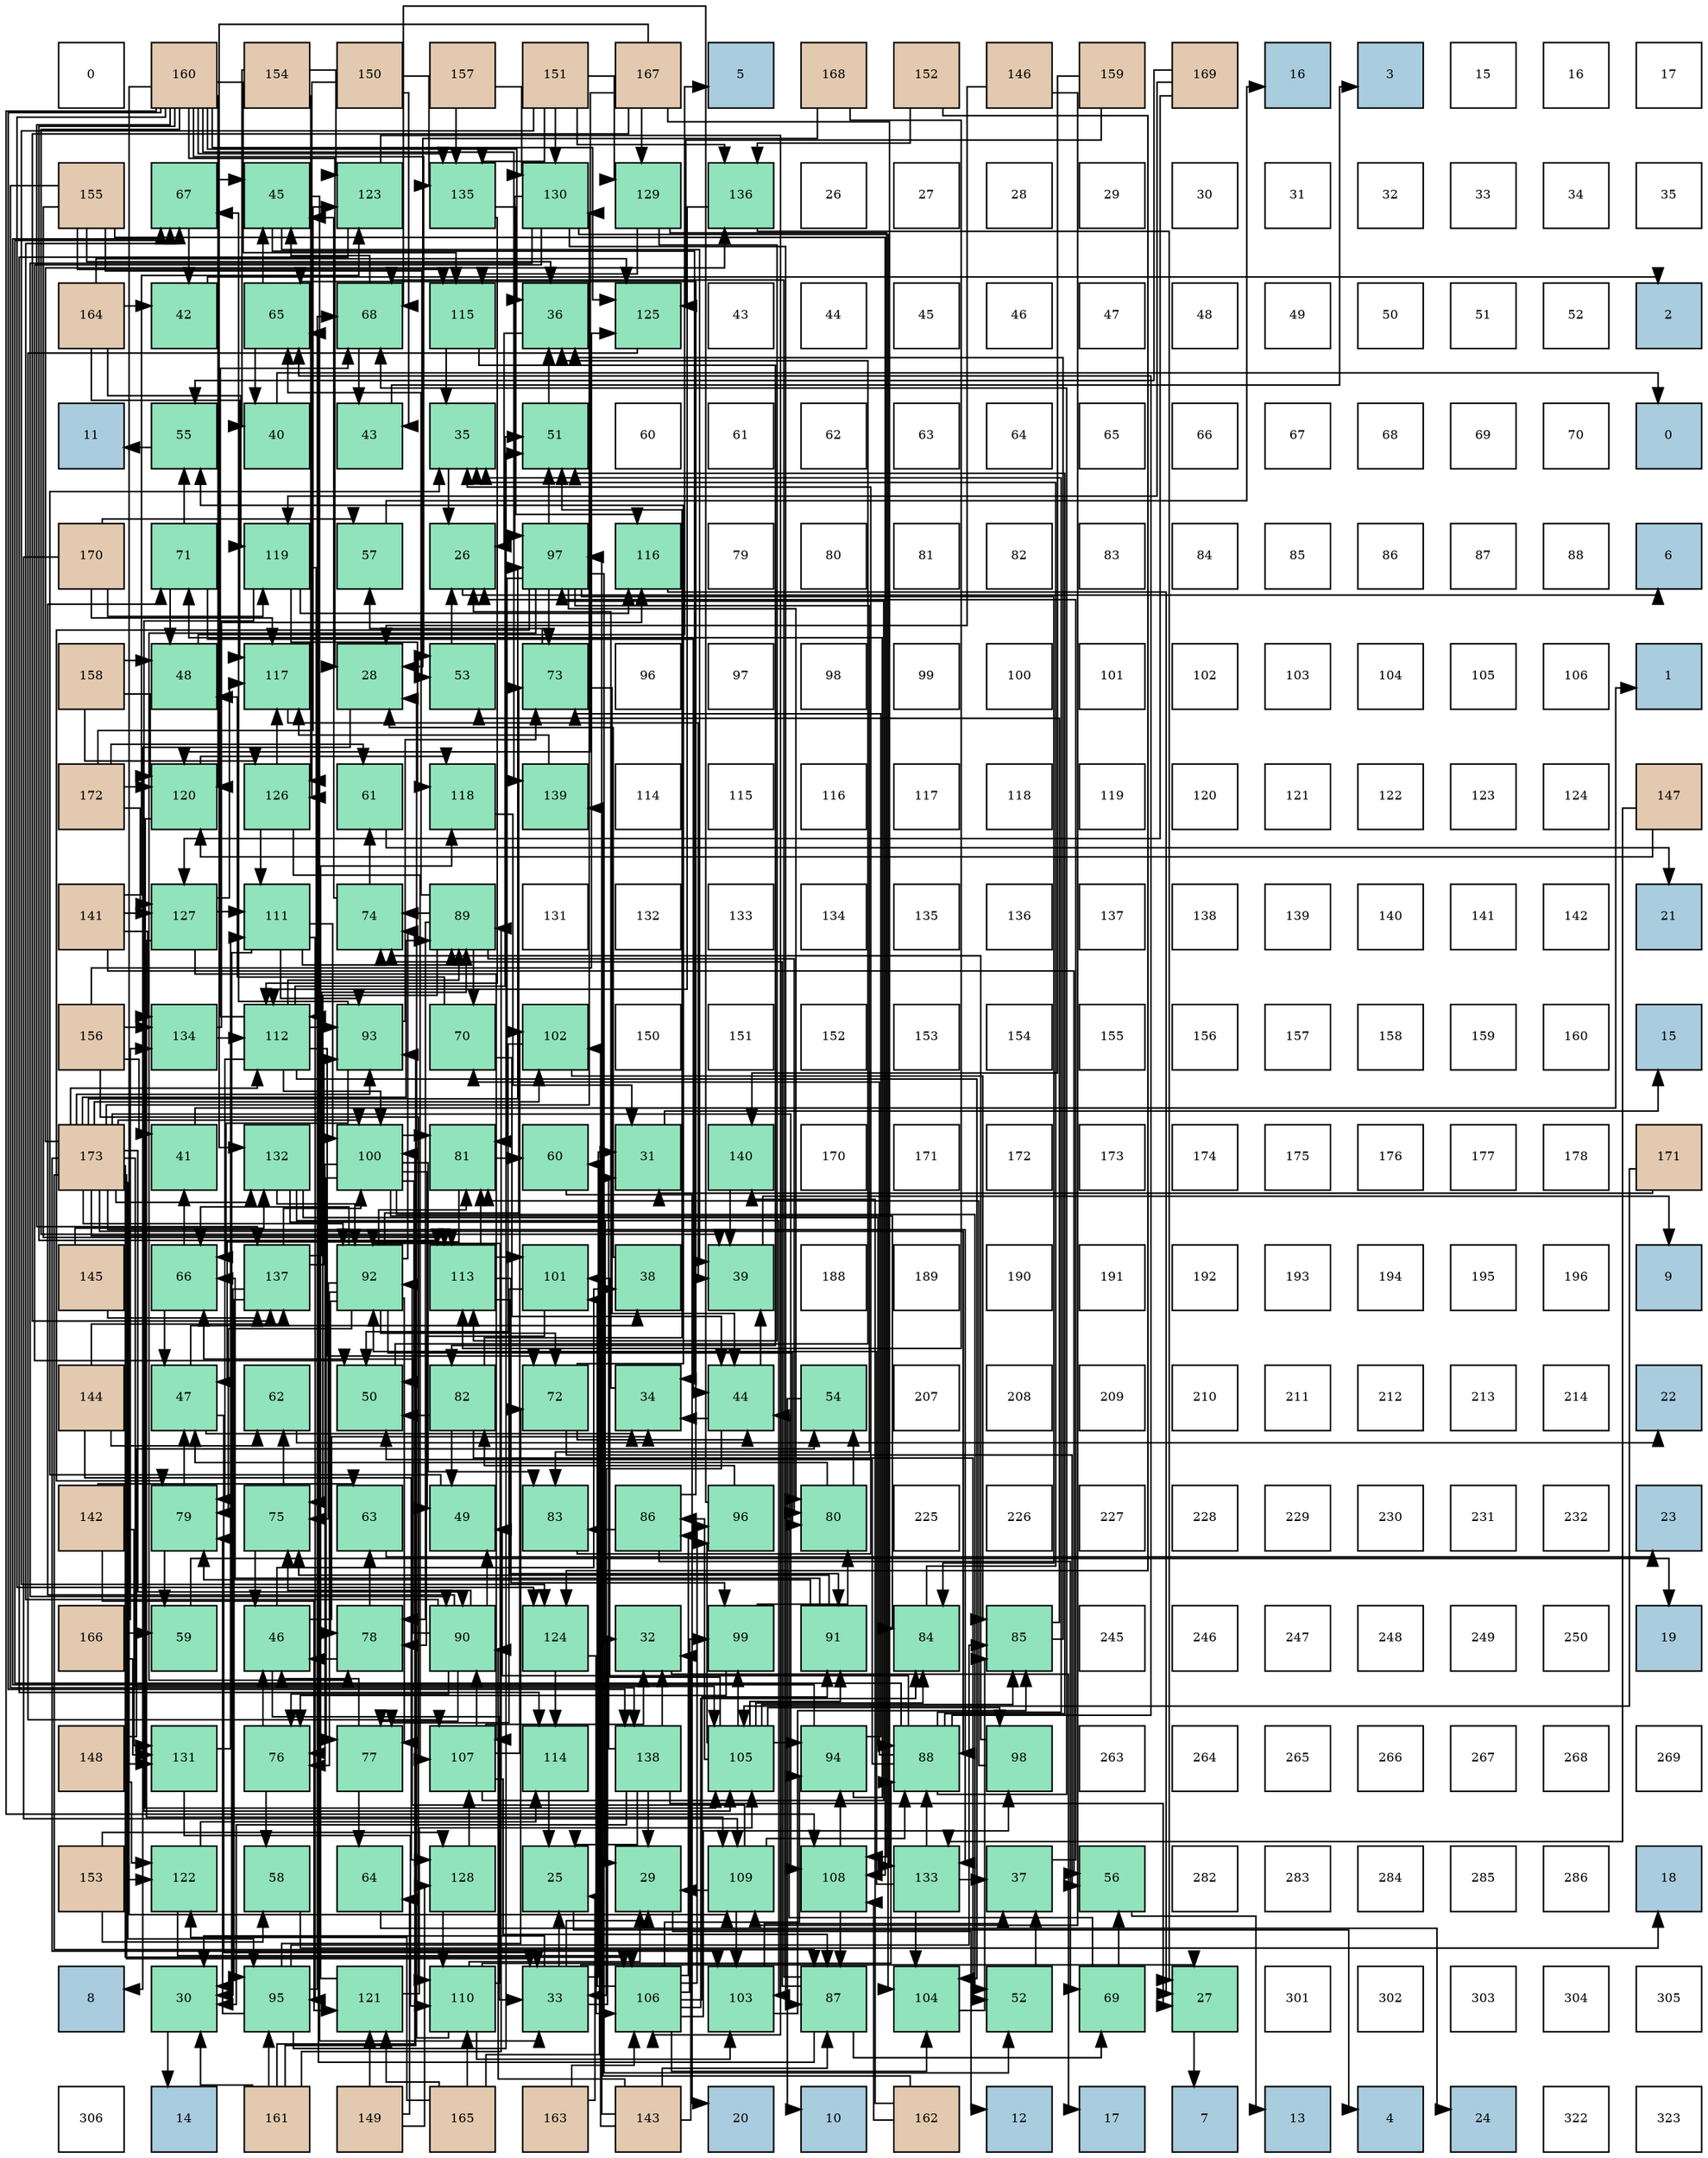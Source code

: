 digraph layout{
 rankdir=TB;
 splines=ortho;
 node [style=filled shape=square fixedsize=true width=0.6];
0[label="0", fontsize=8, fillcolor="#ffffff"];
1[label="160", fontsize=8, fillcolor="#e3c9af"];
2[label="154", fontsize=8, fillcolor="#e3c9af"];
3[label="150", fontsize=8, fillcolor="#e3c9af"];
4[label="157", fontsize=8, fillcolor="#e3c9af"];
5[label="151", fontsize=8, fillcolor="#e3c9af"];
6[label="167", fontsize=8, fillcolor="#e3c9af"];
7[label="5", fontsize=8, fillcolor="#a9ccde"];
8[label="168", fontsize=8, fillcolor="#e3c9af"];
9[label="152", fontsize=8, fillcolor="#e3c9af"];
10[label="146", fontsize=8, fillcolor="#e3c9af"];
11[label="159", fontsize=8, fillcolor="#e3c9af"];
12[label="169", fontsize=8, fillcolor="#e3c9af"];
13[label="16", fontsize=8, fillcolor="#a9ccde"];
14[label="3", fontsize=8, fillcolor="#a9ccde"];
15[label="15", fontsize=8, fillcolor="#ffffff"];
16[label="16", fontsize=8, fillcolor="#ffffff"];
17[label="17", fontsize=8, fillcolor="#ffffff"];
18[label="155", fontsize=8, fillcolor="#e3c9af"];
19[label="67", fontsize=8, fillcolor="#91e3bb"];
20[label="45", fontsize=8, fillcolor="#91e3bb"];
21[label="123", fontsize=8, fillcolor="#91e3bb"];
22[label="135", fontsize=8, fillcolor="#91e3bb"];
23[label="130", fontsize=8, fillcolor="#91e3bb"];
24[label="129", fontsize=8, fillcolor="#91e3bb"];
25[label="136", fontsize=8, fillcolor="#91e3bb"];
26[label="26", fontsize=8, fillcolor="#ffffff"];
27[label="27", fontsize=8, fillcolor="#ffffff"];
28[label="28", fontsize=8, fillcolor="#ffffff"];
29[label="29", fontsize=8, fillcolor="#ffffff"];
30[label="30", fontsize=8, fillcolor="#ffffff"];
31[label="31", fontsize=8, fillcolor="#ffffff"];
32[label="32", fontsize=8, fillcolor="#ffffff"];
33[label="33", fontsize=8, fillcolor="#ffffff"];
34[label="34", fontsize=8, fillcolor="#ffffff"];
35[label="35", fontsize=8, fillcolor="#ffffff"];
36[label="164", fontsize=8, fillcolor="#e3c9af"];
37[label="42", fontsize=8, fillcolor="#91e3bb"];
38[label="65", fontsize=8, fillcolor="#91e3bb"];
39[label="68", fontsize=8, fillcolor="#91e3bb"];
40[label="115", fontsize=8, fillcolor="#91e3bb"];
41[label="36", fontsize=8, fillcolor="#91e3bb"];
42[label="125", fontsize=8, fillcolor="#91e3bb"];
43[label="43", fontsize=8, fillcolor="#ffffff"];
44[label="44", fontsize=8, fillcolor="#ffffff"];
45[label="45", fontsize=8, fillcolor="#ffffff"];
46[label="46", fontsize=8, fillcolor="#ffffff"];
47[label="47", fontsize=8, fillcolor="#ffffff"];
48[label="48", fontsize=8, fillcolor="#ffffff"];
49[label="49", fontsize=8, fillcolor="#ffffff"];
50[label="50", fontsize=8, fillcolor="#ffffff"];
51[label="51", fontsize=8, fillcolor="#ffffff"];
52[label="52", fontsize=8, fillcolor="#ffffff"];
53[label="2", fontsize=8, fillcolor="#a9ccde"];
54[label="11", fontsize=8, fillcolor="#a9ccde"];
55[label="55", fontsize=8, fillcolor="#91e3bb"];
56[label="40", fontsize=8, fillcolor="#91e3bb"];
57[label="43", fontsize=8, fillcolor="#91e3bb"];
58[label="35", fontsize=8, fillcolor="#91e3bb"];
59[label="51", fontsize=8, fillcolor="#91e3bb"];
60[label="60", fontsize=8, fillcolor="#ffffff"];
61[label="61", fontsize=8, fillcolor="#ffffff"];
62[label="62", fontsize=8, fillcolor="#ffffff"];
63[label="63", fontsize=8, fillcolor="#ffffff"];
64[label="64", fontsize=8, fillcolor="#ffffff"];
65[label="65", fontsize=8, fillcolor="#ffffff"];
66[label="66", fontsize=8, fillcolor="#ffffff"];
67[label="67", fontsize=8, fillcolor="#ffffff"];
68[label="68", fontsize=8, fillcolor="#ffffff"];
69[label="69", fontsize=8, fillcolor="#ffffff"];
70[label="70", fontsize=8, fillcolor="#ffffff"];
71[label="0", fontsize=8, fillcolor="#a9ccde"];
72[label="170", fontsize=8, fillcolor="#e3c9af"];
73[label="71", fontsize=8, fillcolor="#91e3bb"];
74[label="119", fontsize=8, fillcolor="#91e3bb"];
75[label="57", fontsize=8, fillcolor="#91e3bb"];
76[label="26", fontsize=8, fillcolor="#91e3bb"];
77[label="97", fontsize=8, fillcolor="#91e3bb"];
78[label="116", fontsize=8, fillcolor="#91e3bb"];
79[label="79", fontsize=8, fillcolor="#ffffff"];
80[label="80", fontsize=8, fillcolor="#ffffff"];
81[label="81", fontsize=8, fillcolor="#ffffff"];
82[label="82", fontsize=8, fillcolor="#ffffff"];
83[label="83", fontsize=8, fillcolor="#ffffff"];
84[label="84", fontsize=8, fillcolor="#ffffff"];
85[label="85", fontsize=8, fillcolor="#ffffff"];
86[label="86", fontsize=8, fillcolor="#ffffff"];
87[label="87", fontsize=8, fillcolor="#ffffff"];
88[label="88", fontsize=8, fillcolor="#ffffff"];
89[label="6", fontsize=8, fillcolor="#a9ccde"];
90[label="158", fontsize=8, fillcolor="#e3c9af"];
91[label="48", fontsize=8, fillcolor="#91e3bb"];
92[label="117", fontsize=8, fillcolor="#91e3bb"];
93[label="28", fontsize=8, fillcolor="#91e3bb"];
94[label="53", fontsize=8, fillcolor="#91e3bb"];
95[label="73", fontsize=8, fillcolor="#91e3bb"];
96[label="96", fontsize=8, fillcolor="#ffffff"];
97[label="97", fontsize=8, fillcolor="#ffffff"];
98[label="98", fontsize=8, fillcolor="#ffffff"];
99[label="99", fontsize=8, fillcolor="#ffffff"];
100[label="100", fontsize=8, fillcolor="#ffffff"];
101[label="101", fontsize=8, fillcolor="#ffffff"];
102[label="102", fontsize=8, fillcolor="#ffffff"];
103[label="103", fontsize=8, fillcolor="#ffffff"];
104[label="104", fontsize=8, fillcolor="#ffffff"];
105[label="105", fontsize=8, fillcolor="#ffffff"];
106[label="106", fontsize=8, fillcolor="#ffffff"];
107[label="1", fontsize=8, fillcolor="#a9ccde"];
108[label="172", fontsize=8, fillcolor="#e3c9af"];
109[label="120", fontsize=8, fillcolor="#91e3bb"];
110[label="126", fontsize=8, fillcolor="#91e3bb"];
111[label="61", fontsize=8, fillcolor="#91e3bb"];
112[label="118", fontsize=8, fillcolor="#91e3bb"];
113[label="139", fontsize=8, fillcolor="#91e3bb"];
114[label="114", fontsize=8, fillcolor="#ffffff"];
115[label="115", fontsize=8, fillcolor="#ffffff"];
116[label="116", fontsize=8, fillcolor="#ffffff"];
117[label="117", fontsize=8, fillcolor="#ffffff"];
118[label="118", fontsize=8, fillcolor="#ffffff"];
119[label="119", fontsize=8, fillcolor="#ffffff"];
120[label="120", fontsize=8, fillcolor="#ffffff"];
121[label="121", fontsize=8, fillcolor="#ffffff"];
122[label="122", fontsize=8, fillcolor="#ffffff"];
123[label="123", fontsize=8, fillcolor="#ffffff"];
124[label="124", fontsize=8, fillcolor="#ffffff"];
125[label="147", fontsize=8, fillcolor="#e3c9af"];
126[label="141", fontsize=8, fillcolor="#e3c9af"];
127[label="127", fontsize=8, fillcolor="#91e3bb"];
128[label="111", fontsize=8, fillcolor="#91e3bb"];
129[label="74", fontsize=8, fillcolor="#91e3bb"];
130[label="89", fontsize=8, fillcolor="#91e3bb"];
131[label="131", fontsize=8, fillcolor="#ffffff"];
132[label="132", fontsize=8, fillcolor="#ffffff"];
133[label="133", fontsize=8, fillcolor="#ffffff"];
134[label="134", fontsize=8, fillcolor="#ffffff"];
135[label="135", fontsize=8, fillcolor="#ffffff"];
136[label="136", fontsize=8, fillcolor="#ffffff"];
137[label="137", fontsize=8, fillcolor="#ffffff"];
138[label="138", fontsize=8, fillcolor="#ffffff"];
139[label="139", fontsize=8, fillcolor="#ffffff"];
140[label="140", fontsize=8, fillcolor="#ffffff"];
141[label="141", fontsize=8, fillcolor="#ffffff"];
142[label="142", fontsize=8, fillcolor="#ffffff"];
143[label="21", fontsize=8, fillcolor="#a9ccde"];
144[label="156", fontsize=8, fillcolor="#e3c9af"];
145[label="134", fontsize=8, fillcolor="#91e3bb"];
146[label="112", fontsize=8, fillcolor="#91e3bb"];
147[label="93", fontsize=8, fillcolor="#91e3bb"];
148[label="70", fontsize=8, fillcolor="#91e3bb"];
149[label="102", fontsize=8, fillcolor="#91e3bb"];
150[label="150", fontsize=8, fillcolor="#ffffff"];
151[label="151", fontsize=8, fillcolor="#ffffff"];
152[label="152", fontsize=8, fillcolor="#ffffff"];
153[label="153", fontsize=8, fillcolor="#ffffff"];
154[label="154", fontsize=8, fillcolor="#ffffff"];
155[label="155", fontsize=8, fillcolor="#ffffff"];
156[label="156", fontsize=8, fillcolor="#ffffff"];
157[label="157", fontsize=8, fillcolor="#ffffff"];
158[label="158", fontsize=8, fillcolor="#ffffff"];
159[label="159", fontsize=8, fillcolor="#ffffff"];
160[label="160", fontsize=8, fillcolor="#ffffff"];
161[label="15", fontsize=8, fillcolor="#a9ccde"];
162[label="173", fontsize=8, fillcolor="#e3c9af"];
163[label="41", fontsize=8, fillcolor="#91e3bb"];
164[label="132", fontsize=8, fillcolor="#91e3bb"];
165[label="100", fontsize=8, fillcolor="#91e3bb"];
166[label="81", fontsize=8, fillcolor="#91e3bb"];
167[label="60", fontsize=8, fillcolor="#91e3bb"];
168[label="31", fontsize=8, fillcolor="#91e3bb"];
169[label="140", fontsize=8, fillcolor="#91e3bb"];
170[label="170", fontsize=8, fillcolor="#ffffff"];
171[label="171", fontsize=8, fillcolor="#ffffff"];
172[label="172", fontsize=8, fillcolor="#ffffff"];
173[label="173", fontsize=8, fillcolor="#ffffff"];
174[label="174", fontsize=8, fillcolor="#ffffff"];
175[label="175", fontsize=8, fillcolor="#ffffff"];
176[label="176", fontsize=8, fillcolor="#ffffff"];
177[label="177", fontsize=8, fillcolor="#ffffff"];
178[label="178", fontsize=8, fillcolor="#ffffff"];
179[label="171", fontsize=8, fillcolor="#e3c9af"];
180[label="145", fontsize=8, fillcolor="#e3c9af"];
181[label="66", fontsize=8, fillcolor="#91e3bb"];
182[label="137", fontsize=8, fillcolor="#91e3bb"];
183[label="92", fontsize=8, fillcolor="#91e3bb"];
184[label="113", fontsize=8, fillcolor="#91e3bb"];
185[label="101", fontsize=8, fillcolor="#91e3bb"];
186[label="38", fontsize=8, fillcolor="#91e3bb"];
187[label="39", fontsize=8, fillcolor="#91e3bb"];
188[label="188", fontsize=8, fillcolor="#ffffff"];
189[label="189", fontsize=8, fillcolor="#ffffff"];
190[label="190", fontsize=8, fillcolor="#ffffff"];
191[label="191", fontsize=8, fillcolor="#ffffff"];
192[label="192", fontsize=8, fillcolor="#ffffff"];
193[label="193", fontsize=8, fillcolor="#ffffff"];
194[label="194", fontsize=8, fillcolor="#ffffff"];
195[label="195", fontsize=8, fillcolor="#ffffff"];
196[label="196", fontsize=8, fillcolor="#ffffff"];
197[label="9", fontsize=8, fillcolor="#a9ccde"];
198[label="144", fontsize=8, fillcolor="#e3c9af"];
199[label="47", fontsize=8, fillcolor="#91e3bb"];
200[label="62", fontsize=8, fillcolor="#91e3bb"];
201[label="50", fontsize=8, fillcolor="#91e3bb"];
202[label="82", fontsize=8, fillcolor="#91e3bb"];
203[label="72", fontsize=8, fillcolor="#91e3bb"];
204[label="34", fontsize=8, fillcolor="#91e3bb"];
205[label="44", fontsize=8, fillcolor="#91e3bb"];
206[label="54", fontsize=8, fillcolor="#91e3bb"];
207[label="207", fontsize=8, fillcolor="#ffffff"];
208[label="208", fontsize=8, fillcolor="#ffffff"];
209[label="209", fontsize=8, fillcolor="#ffffff"];
210[label="210", fontsize=8, fillcolor="#ffffff"];
211[label="211", fontsize=8, fillcolor="#ffffff"];
212[label="212", fontsize=8, fillcolor="#ffffff"];
213[label="213", fontsize=8, fillcolor="#ffffff"];
214[label="214", fontsize=8, fillcolor="#ffffff"];
215[label="22", fontsize=8, fillcolor="#a9ccde"];
216[label="142", fontsize=8, fillcolor="#e3c9af"];
217[label="79", fontsize=8, fillcolor="#91e3bb"];
218[label="75", fontsize=8, fillcolor="#91e3bb"];
219[label="63", fontsize=8, fillcolor="#91e3bb"];
220[label="49", fontsize=8, fillcolor="#91e3bb"];
221[label="83", fontsize=8, fillcolor="#91e3bb"];
222[label="86", fontsize=8, fillcolor="#91e3bb"];
223[label="96", fontsize=8, fillcolor="#91e3bb"];
224[label="80", fontsize=8, fillcolor="#91e3bb"];
225[label="225", fontsize=8, fillcolor="#ffffff"];
226[label="226", fontsize=8, fillcolor="#ffffff"];
227[label="227", fontsize=8, fillcolor="#ffffff"];
228[label="228", fontsize=8, fillcolor="#ffffff"];
229[label="229", fontsize=8, fillcolor="#ffffff"];
230[label="230", fontsize=8, fillcolor="#ffffff"];
231[label="231", fontsize=8, fillcolor="#ffffff"];
232[label="232", fontsize=8, fillcolor="#ffffff"];
233[label="23", fontsize=8, fillcolor="#a9ccde"];
234[label="166", fontsize=8, fillcolor="#e3c9af"];
235[label="59", fontsize=8, fillcolor="#91e3bb"];
236[label="46", fontsize=8, fillcolor="#91e3bb"];
237[label="78", fontsize=8, fillcolor="#91e3bb"];
238[label="90", fontsize=8, fillcolor="#91e3bb"];
239[label="124", fontsize=8, fillcolor="#91e3bb"];
240[label="32", fontsize=8, fillcolor="#91e3bb"];
241[label="99", fontsize=8, fillcolor="#91e3bb"];
242[label="91", fontsize=8, fillcolor="#91e3bb"];
243[label="84", fontsize=8, fillcolor="#91e3bb"];
244[label="85", fontsize=8, fillcolor="#91e3bb"];
245[label="245", fontsize=8, fillcolor="#ffffff"];
246[label="246", fontsize=8, fillcolor="#ffffff"];
247[label="247", fontsize=8, fillcolor="#ffffff"];
248[label="248", fontsize=8, fillcolor="#ffffff"];
249[label="249", fontsize=8, fillcolor="#ffffff"];
250[label="250", fontsize=8, fillcolor="#ffffff"];
251[label="19", fontsize=8, fillcolor="#a9ccde"];
252[label="148", fontsize=8, fillcolor="#e3c9af"];
253[label="131", fontsize=8, fillcolor="#91e3bb"];
254[label="76", fontsize=8, fillcolor="#91e3bb"];
255[label="77", fontsize=8, fillcolor="#91e3bb"];
256[label="107", fontsize=8, fillcolor="#91e3bb"];
257[label="114", fontsize=8, fillcolor="#91e3bb"];
258[label="138", fontsize=8, fillcolor="#91e3bb"];
259[label="105", fontsize=8, fillcolor="#91e3bb"];
260[label="94", fontsize=8, fillcolor="#91e3bb"];
261[label="88", fontsize=8, fillcolor="#91e3bb"];
262[label="98", fontsize=8, fillcolor="#91e3bb"];
263[label="263", fontsize=8, fillcolor="#ffffff"];
264[label="264", fontsize=8, fillcolor="#ffffff"];
265[label="265", fontsize=8, fillcolor="#ffffff"];
266[label="266", fontsize=8, fillcolor="#ffffff"];
267[label="267", fontsize=8, fillcolor="#ffffff"];
268[label="268", fontsize=8, fillcolor="#ffffff"];
269[label="269", fontsize=8, fillcolor="#ffffff"];
270[label="153", fontsize=8, fillcolor="#e3c9af"];
271[label="122", fontsize=8, fillcolor="#91e3bb"];
272[label="58", fontsize=8, fillcolor="#91e3bb"];
273[label="64", fontsize=8, fillcolor="#91e3bb"];
274[label="128", fontsize=8, fillcolor="#91e3bb"];
275[label="25", fontsize=8, fillcolor="#91e3bb"];
276[label="29", fontsize=8, fillcolor="#91e3bb"];
277[label="109", fontsize=8, fillcolor="#91e3bb"];
278[label="108", fontsize=8, fillcolor="#91e3bb"];
279[label="133", fontsize=8, fillcolor="#91e3bb"];
280[label="37", fontsize=8, fillcolor="#91e3bb"];
281[label="56", fontsize=8, fillcolor="#91e3bb"];
282[label="282", fontsize=8, fillcolor="#ffffff"];
283[label="283", fontsize=8, fillcolor="#ffffff"];
284[label="284", fontsize=8, fillcolor="#ffffff"];
285[label="285", fontsize=8, fillcolor="#ffffff"];
286[label="286", fontsize=8, fillcolor="#ffffff"];
287[label="18", fontsize=8, fillcolor="#a9ccde"];
288[label="8", fontsize=8, fillcolor="#a9ccde"];
289[label="30", fontsize=8, fillcolor="#91e3bb"];
290[label="95", fontsize=8, fillcolor="#91e3bb"];
291[label="121", fontsize=8, fillcolor="#91e3bb"];
292[label="110", fontsize=8, fillcolor="#91e3bb"];
293[label="33", fontsize=8, fillcolor="#91e3bb"];
294[label="106", fontsize=8, fillcolor="#91e3bb"];
295[label="103", fontsize=8, fillcolor="#91e3bb"];
296[label="87", fontsize=8, fillcolor="#91e3bb"];
297[label="104", fontsize=8, fillcolor="#91e3bb"];
298[label="52", fontsize=8, fillcolor="#91e3bb"];
299[label="69", fontsize=8, fillcolor="#91e3bb"];
300[label="27", fontsize=8, fillcolor="#91e3bb"];
301[label="301", fontsize=8, fillcolor="#ffffff"];
302[label="302", fontsize=8, fillcolor="#ffffff"];
303[label="303", fontsize=8, fillcolor="#ffffff"];
304[label="304", fontsize=8, fillcolor="#ffffff"];
305[label="305", fontsize=8, fillcolor="#ffffff"];
306[label="306", fontsize=8, fillcolor="#ffffff"];
307[label="14", fontsize=8, fillcolor="#a9ccde"];
308[label="161", fontsize=8, fillcolor="#e3c9af"];
309[label="149", fontsize=8, fillcolor="#e3c9af"];
310[label="165", fontsize=8, fillcolor="#e3c9af"];
311[label="163", fontsize=8, fillcolor="#e3c9af"];
312[label="143", fontsize=8, fillcolor="#e3c9af"];
313[label="20", fontsize=8, fillcolor="#a9ccde"];
314[label="10", fontsize=8, fillcolor="#a9ccde"];
315[label="162", fontsize=8, fillcolor="#e3c9af"];
316[label="12", fontsize=8, fillcolor="#a9ccde"];
317[label="17", fontsize=8, fillcolor="#a9ccde"];
318[label="7", fontsize=8, fillcolor="#a9ccde"];
319[label="13", fontsize=8, fillcolor="#a9ccde"];
320[label="4", fontsize=8, fillcolor="#a9ccde"];
321[label="24", fontsize=8, fillcolor="#a9ccde"];
322[label="322", fontsize=8, fillcolor="#ffffff"];
323[label="323", fontsize=8, fillcolor="#ffffff"];
edge [constraint=false, style=vis];275 -> 320;
76 -> 89;
300 -> 318;
93 -> 288;
276 -> 316;
289 -> 307;
168 -> 161;
240 -> 317;
293 -> 275;
293 -> 300;
293 -> 276;
293 -> 289;
293 -> 168;
293 -> 240;
204 -> 76;
58 -> 76;
41 -> 76;
280 -> 76;
186 -> 93;
187 -> 197;
56 -> 71;
163 -> 107;
37 -> 53;
57 -> 14;
205 -> 293;
205 -> 204;
205 -> 187;
20 -> 293;
20 -> 204;
20 -> 187;
236 -> 293;
236 -> 204;
236 -> 186;
199 -> 293;
199 -> 204;
199 -> 186;
91 -> 7;
220 -> 58;
201 -> 41;
59 -> 41;
298 -> 280;
94 -> 76;
206 -> 314;
55 -> 54;
281 -> 319;
75 -> 13;
272 -> 287;
235 -> 251;
167 -> 313;
111 -> 143;
200 -> 215;
219 -> 233;
273 -> 321;
38 -> 56;
38 -> 20;
181 -> 163;
181 -> 199;
19 -> 37;
19 -> 20;
39 -> 57;
39 -> 20;
299 -> 205;
299 -> 281;
148 -> 205;
148 -> 91;
73 -> 205;
73 -> 91;
73 -> 55;
203 -> 205;
203 -> 55;
203 -> 281;
95 -> 205;
95 -> 75;
129 -> 20;
129 -> 111;
218 -> 236;
218 -> 200;
254 -> 236;
254 -> 272;
255 -> 236;
255 -> 273;
237 -> 236;
237 -> 219;
217 -> 199;
217 -> 235;
224 -> 199;
224 -> 206;
166 -> 199;
166 -> 167;
202 -> 220;
202 -> 201;
202 -> 59;
202 -> 298;
221 -> 58;
243 -> 58;
244 -> 41;
244 -> 94;
222 -> 38;
222 -> 299;
222 -> 221;
296 -> 38;
296 -> 39;
296 -> 299;
296 -> 129;
261 -> 58;
261 -> 220;
261 -> 201;
261 -> 59;
261 -> 38;
261 -> 19;
261 -> 39;
261 -> 148;
130 -> 38;
130 -> 148;
130 -> 129;
130 -> 218;
130 -> 237;
130 -> 224;
238 -> 220;
238 -> 181;
238 -> 19;
238 -> 73;
238 -> 218;
238 -> 254;
238 -> 255;
242 -> 181;
242 -> 218;
242 -> 217;
183 -> 181;
183 -> 203;
183 -> 95;
183 -> 129;
183 -> 218;
183 -> 254;
183 -> 255;
183 -> 237;
183 -> 217;
183 -> 224;
183 -> 166;
147 -> 181;
147 -> 19;
147 -> 95;
260 -> 19;
260 -> 73;
260 -> 95;
290 -> 59;
290 -> 39;
290 -> 203;
290 -> 217;
290 -> 244;
223 -> 39;
223 -> 202;
77 -> 59;
77 -> 298;
77 -> 95;
77 -> 237;
77 -> 217;
77 -> 224;
77 -> 166;
77 -> 221;
77 -> 243;
262 -> 129;
262 -> 166;
241 -> 254;
241 -> 224;
165 -> 220;
165 -> 201;
165 -> 298;
165 -> 254;
165 -> 255;
165 -> 166;
165 -> 221;
165 -> 243;
185 -> 255;
185 -> 237;
149 -> 201;
149 -> 244;
295 -> 280;
295 -> 244;
297 -> 244;
259 -> 243;
259 -> 244;
259 -> 222;
259 -> 242;
259 -> 260;
259 -> 223;
259 -> 262;
259 -> 241;
259 -> 185;
294 -> 243;
294 -> 222;
294 -> 242;
294 -> 260;
294 -> 223;
294 -> 262;
294 -> 241;
294 -> 185;
294 -> 297;
256 -> 240;
256 -> 296;
256 -> 238;
256 -> 77;
256 -> 149;
278 -> 296;
278 -> 260;
277 -> 276;
277 -> 261;
277 -> 183;
277 -> 295;
292 -> 93;
292 -> 276;
292 -> 261;
292 -> 183;
292 -> 295;
128 -> 289;
128 -> 130;
128 -> 147;
128 -> 290;
128 -> 165;
146 -> 59;
146 -> 39;
146 -> 203;
146 -> 217;
146 -> 130;
146 -> 147;
146 -> 165;
146 -> 297;
184 -> 166;
184 -> 242;
184 -> 241;
184 -> 185;
257 -> 275;
40 -> 58;
40 -> 202;
78 -> 300;
92 -> 187;
112 -> 168;
74 -> 259;
74 -> 146;
74 -> 78;
74 -> 112;
109 -> 259;
109 -> 112;
291 -> 259;
291 -> 112;
271 -> 294;
271 -> 257;
21 -> 294;
21 -> 257;
239 -> 294;
239 -> 257;
42 -> 256;
110 -> 256;
110 -> 128;
110 -> 92;
127 -> 256;
127 -> 277;
127 -> 128;
127 -> 92;
274 -> 256;
274 -> 292;
24 -> 278;
24 -> 184;
24 -> 40;
23 -> 201;
23 -> 296;
23 -> 238;
23 -> 77;
23 -> 297;
253 -> 292;
253 -> 128;
164 -> 276;
164 -> 261;
164 -> 183;
164 -> 295;
279 -> 280;
279 -> 261;
279 -> 183;
279 -> 297;
145 -> 146;
145 -> 78;
22 -> 146;
22 -> 78;
25 -> 300;
25 -> 146;
182 -> 289;
182 -> 130;
182 -> 147;
182 -> 290;
182 -> 165;
258 -> 275;
258 -> 300;
258 -> 276;
258 -> 289;
258 -> 168;
258 -> 240;
113 -> 92;
169 -> 187;
126 -> 281;
126 -> 21;
126 -> 127;
126 -> 145;
216 -> 219;
216 -> 291;
216 -> 253;
312 -> 240;
312 -> 296;
312 -> 238;
312 -> 77;
312 -> 149;
198 -> 200;
198 -> 274;
198 -> 182;
180 -> 164;
180 -> 182;
10 -> 93;
10 -> 277;
125 -> 109;
125 -> 279;
252 -> 206;
252 -> 271;
252 -> 253;
309 -> 273;
309 -> 291;
309 -> 274;
3 -> 57;
3 -> 110;
3 -> 22;
5 -> 239;
5 -> 24;
5 -> 23;
5 -> 22;
5 -> 25;
9 -> 239;
9 -> 25;
270 -> 272;
270 -> 271;
270 -> 274;
2 -> 56;
2 -> 21;
2 -> 110;
18 -> 41;
18 -> 94;
18 -> 278;
18 -> 184;
18 -> 40;
18 -> 258;
144 -> 163;
144 -> 292;
144 -> 42;
144 -> 145;
4 -> 23;
4 -> 22;
90 -> 91;
90 -> 109;
90 -> 110;
11 -> 42;
11 -> 169;
1 -> 93;
1 -> 41;
1 -> 187;
1 -> 94;
1 -> 278;
1 -> 277;
1 -> 184;
1 -> 40;
1 -> 109;
1 -> 239;
1 -> 42;
1 -> 22;
1 -> 182;
1 -> 258;
1 -> 113;
308 -> 289;
308 -> 130;
308 -> 147;
308 -> 290;
308 -> 165;
315 -> 278;
315 -> 113;
315 -> 169;
311 -> 275;
311 -> 294;
36 -> 37;
36 -> 92;
36 -> 74;
36 -> 42;
310 -> 167;
310 -> 292;
310 -> 291;
310 -> 271;
234 -> 235;
234 -> 253;
234 -> 145;
6 -> 109;
6 -> 24;
6 -> 164;
6 -> 279;
6 -> 182;
8 -> 93;
8 -> 184;
12 -> 55;
12 -> 74;
12 -> 127;
72 -> 75;
72 -> 277;
72 -> 92;
72 -> 74;
179 -> 168;
179 -> 259;
108 -> 111;
108 -> 109;
108 -> 21;
108 -> 127;
162 -> 293;
162 -> 296;
162 -> 261;
162 -> 130;
162 -> 238;
162 -> 183;
162 -> 147;
162 -> 290;
162 -> 77;
162 -> 165;
162 -> 149;
162 -> 295;
162 -> 259;
162 -> 294;
162 -> 278;
162 -> 146;
162 -> 184;
162 -> 23;
162 -> 164;
162 -> 279;
162 -> 25;
edge [constraint=true, style=invis];
0 -> 18 -> 36 -> 54 -> 72 -> 90 -> 108 -> 126 -> 144 -> 162 -> 180 -> 198 -> 216 -> 234 -> 252 -> 270 -> 288 -> 306;
1 -> 19 -> 37 -> 55 -> 73 -> 91 -> 109 -> 127 -> 145 -> 163 -> 181 -> 199 -> 217 -> 235 -> 253 -> 271 -> 289 -> 307;
2 -> 20 -> 38 -> 56 -> 74 -> 92 -> 110 -> 128 -> 146 -> 164 -> 182 -> 200 -> 218 -> 236 -> 254 -> 272 -> 290 -> 308;
3 -> 21 -> 39 -> 57 -> 75 -> 93 -> 111 -> 129 -> 147 -> 165 -> 183 -> 201 -> 219 -> 237 -> 255 -> 273 -> 291 -> 309;
4 -> 22 -> 40 -> 58 -> 76 -> 94 -> 112 -> 130 -> 148 -> 166 -> 184 -> 202 -> 220 -> 238 -> 256 -> 274 -> 292 -> 310;
5 -> 23 -> 41 -> 59 -> 77 -> 95 -> 113 -> 131 -> 149 -> 167 -> 185 -> 203 -> 221 -> 239 -> 257 -> 275 -> 293 -> 311;
6 -> 24 -> 42 -> 60 -> 78 -> 96 -> 114 -> 132 -> 150 -> 168 -> 186 -> 204 -> 222 -> 240 -> 258 -> 276 -> 294 -> 312;
7 -> 25 -> 43 -> 61 -> 79 -> 97 -> 115 -> 133 -> 151 -> 169 -> 187 -> 205 -> 223 -> 241 -> 259 -> 277 -> 295 -> 313;
8 -> 26 -> 44 -> 62 -> 80 -> 98 -> 116 -> 134 -> 152 -> 170 -> 188 -> 206 -> 224 -> 242 -> 260 -> 278 -> 296 -> 314;
9 -> 27 -> 45 -> 63 -> 81 -> 99 -> 117 -> 135 -> 153 -> 171 -> 189 -> 207 -> 225 -> 243 -> 261 -> 279 -> 297 -> 315;
10 -> 28 -> 46 -> 64 -> 82 -> 100 -> 118 -> 136 -> 154 -> 172 -> 190 -> 208 -> 226 -> 244 -> 262 -> 280 -> 298 -> 316;
11 -> 29 -> 47 -> 65 -> 83 -> 101 -> 119 -> 137 -> 155 -> 173 -> 191 -> 209 -> 227 -> 245 -> 263 -> 281 -> 299 -> 317;
12 -> 30 -> 48 -> 66 -> 84 -> 102 -> 120 -> 138 -> 156 -> 174 -> 192 -> 210 -> 228 -> 246 -> 264 -> 282 -> 300 -> 318;
13 -> 31 -> 49 -> 67 -> 85 -> 103 -> 121 -> 139 -> 157 -> 175 -> 193 -> 211 -> 229 -> 247 -> 265 -> 283 -> 301 -> 319;
14 -> 32 -> 50 -> 68 -> 86 -> 104 -> 122 -> 140 -> 158 -> 176 -> 194 -> 212 -> 230 -> 248 -> 266 -> 284 -> 302 -> 320;
15 -> 33 -> 51 -> 69 -> 87 -> 105 -> 123 -> 141 -> 159 -> 177 -> 195 -> 213 -> 231 -> 249 -> 267 -> 285 -> 303 -> 321;
16 -> 34 -> 52 -> 70 -> 88 -> 106 -> 124 -> 142 -> 160 -> 178 -> 196 -> 214 -> 232 -> 250 -> 268 -> 286 -> 304 -> 322;
17 -> 35 -> 53 -> 71 -> 89 -> 107 -> 125 -> 143 -> 161 -> 179 -> 197 -> 215 -> 233 -> 251 -> 269 -> 287 -> 305 -> 323;
rank = same {0 -> 1 -> 2 -> 3 -> 4 -> 5 -> 6 -> 7 -> 8 -> 9 -> 10 -> 11 -> 12 -> 13 -> 14 -> 15 -> 16 -> 17};
rank = same {18 -> 19 -> 20 -> 21 -> 22 -> 23 -> 24 -> 25 -> 26 -> 27 -> 28 -> 29 -> 30 -> 31 -> 32 -> 33 -> 34 -> 35};
rank = same {36 -> 37 -> 38 -> 39 -> 40 -> 41 -> 42 -> 43 -> 44 -> 45 -> 46 -> 47 -> 48 -> 49 -> 50 -> 51 -> 52 -> 53};
rank = same {54 -> 55 -> 56 -> 57 -> 58 -> 59 -> 60 -> 61 -> 62 -> 63 -> 64 -> 65 -> 66 -> 67 -> 68 -> 69 -> 70 -> 71};
rank = same {72 -> 73 -> 74 -> 75 -> 76 -> 77 -> 78 -> 79 -> 80 -> 81 -> 82 -> 83 -> 84 -> 85 -> 86 -> 87 -> 88 -> 89};
rank = same {90 -> 91 -> 92 -> 93 -> 94 -> 95 -> 96 -> 97 -> 98 -> 99 -> 100 -> 101 -> 102 -> 103 -> 104 -> 105 -> 106 -> 107};
rank = same {108 -> 109 -> 110 -> 111 -> 112 -> 113 -> 114 -> 115 -> 116 -> 117 -> 118 -> 119 -> 120 -> 121 -> 122 -> 123 -> 124 -> 125};
rank = same {126 -> 127 -> 128 -> 129 -> 130 -> 131 -> 132 -> 133 -> 134 -> 135 -> 136 -> 137 -> 138 -> 139 -> 140 -> 141 -> 142 -> 143};
rank = same {144 -> 145 -> 146 -> 147 -> 148 -> 149 -> 150 -> 151 -> 152 -> 153 -> 154 -> 155 -> 156 -> 157 -> 158 -> 159 -> 160 -> 161};
rank = same {162 -> 163 -> 164 -> 165 -> 166 -> 167 -> 168 -> 169 -> 170 -> 171 -> 172 -> 173 -> 174 -> 175 -> 176 -> 177 -> 178 -> 179};
rank = same {180 -> 181 -> 182 -> 183 -> 184 -> 185 -> 186 -> 187 -> 188 -> 189 -> 190 -> 191 -> 192 -> 193 -> 194 -> 195 -> 196 -> 197};
rank = same {198 -> 199 -> 200 -> 201 -> 202 -> 203 -> 204 -> 205 -> 206 -> 207 -> 208 -> 209 -> 210 -> 211 -> 212 -> 213 -> 214 -> 215};
rank = same {216 -> 217 -> 218 -> 219 -> 220 -> 221 -> 222 -> 223 -> 224 -> 225 -> 226 -> 227 -> 228 -> 229 -> 230 -> 231 -> 232 -> 233};
rank = same {234 -> 235 -> 236 -> 237 -> 238 -> 239 -> 240 -> 241 -> 242 -> 243 -> 244 -> 245 -> 246 -> 247 -> 248 -> 249 -> 250 -> 251};
rank = same {252 -> 253 -> 254 -> 255 -> 256 -> 257 -> 258 -> 259 -> 260 -> 261 -> 262 -> 263 -> 264 -> 265 -> 266 -> 267 -> 268 -> 269};
rank = same {270 -> 271 -> 272 -> 273 -> 274 -> 275 -> 276 -> 277 -> 278 -> 279 -> 280 -> 281 -> 282 -> 283 -> 284 -> 285 -> 286 -> 287};
rank = same {288 -> 289 -> 290 -> 291 -> 292 -> 293 -> 294 -> 295 -> 296 -> 297 -> 298 -> 299 -> 300 -> 301 -> 302 -> 303 -> 304 -> 305};
rank = same {306 -> 307 -> 308 -> 309 -> 310 -> 311 -> 312 -> 313 -> 314 -> 315 -> 316 -> 317 -> 318 -> 319 -> 320 -> 321 -> 322 -> 323};
}
